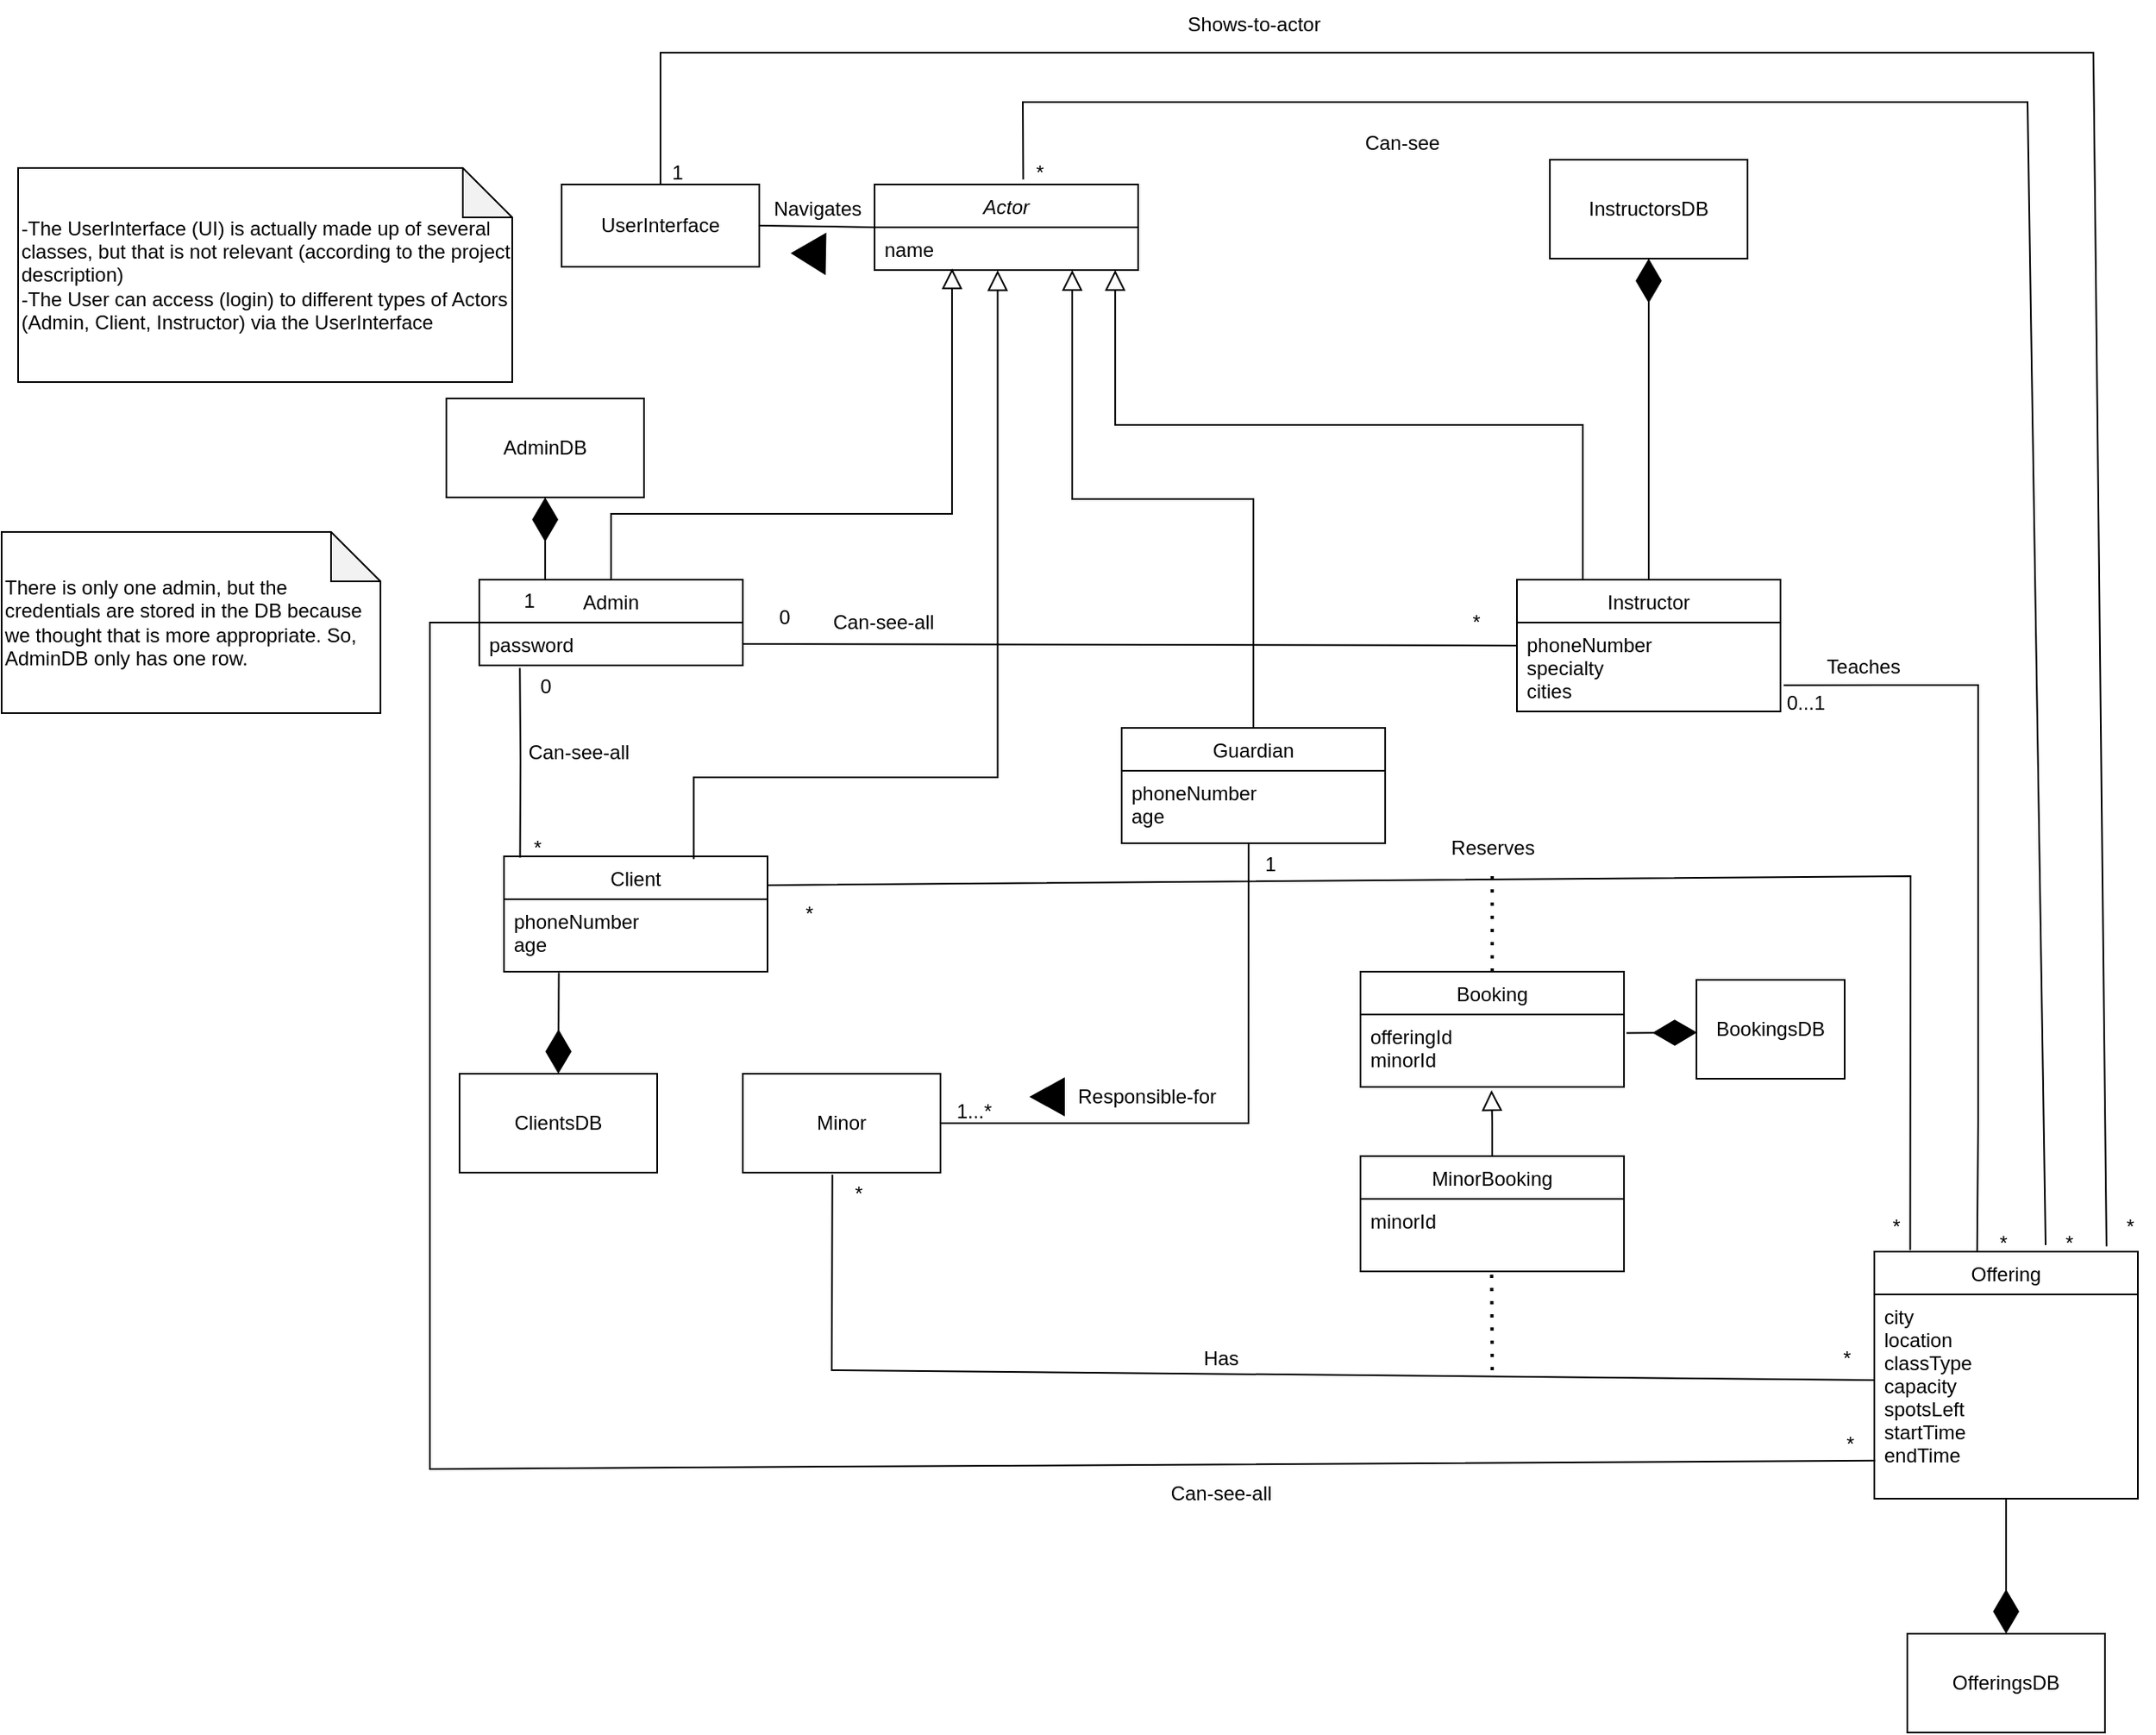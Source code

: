 <mxfile version="24.8.4">
  <diagram id="C5RBs43oDa-KdzZeNtuy" name="Page-1">
    <mxGraphModel dx="2876" dy="1066" grid="1" gridSize="10" guides="1" tooltips="1" connect="1" arrows="1" fold="1" page="1" pageScale="1" pageWidth="827" pageHeight="1169" math="0" shadow="0">
      <root>
        <mxCell id="WIyWlLk6GJQsqaUBKTNV-0" />
        <mxCell id="WIyWlLk6GJQsqaUBKTNV-1" parent="WIyWlLk6GJQsqaUBKTNV-0" />
        <mxCell id="zkfFHV4jXpPFQw0GAbJ--0" value="Actor" style="swimlane;fontStyle=2;align=center;verticalAlign=top;childLayout=stackLayout;horizontal=1;startSize=26;horizontalStack=0;resizeParent=1;resizeLast=0;collapsible=1;marginBottom=0;rounded=0;shadow=0;strokeWidth=1;" parent="WIyWlLk6GJQsqaUBKTNV-1" vertex="1">
          <mxGeometry x="220" y="120" width="160" height="52" as="geometry">
            <mxRectangle x="230" y="140" width="160" height="26" as="alternateBounds" />
          </mxGeometry>
        </mxCell>
        <mxCell id="zkfFHV4jXpPFQw0GAbJ--1" value="name" style="text;align=left;verticalAlign=top;spacingLeft=4;spacingRight=4;overflow=hidden;rotatable=0;points=[[0,0.5],[1,0.5]];portConstraint=eastwest;" parent="zkfFHV4jXpPFQw0GAbJ--0" vertex="1">
          <mxGeometry y="26" width="160" height="26" as="geometry" />
        </mxCell>
        <mxCell id="zkfFHV4jXpPFQw0GAbJ--6" value="Admin" style="swimlane;fontStyle=0;align=center;verticalAlign=top;childLayout=stackLayout;horizontal=1;startSize=26;horizontalStack=0;resizeParent=1;resizeLast=0;collapsible=1;marginBottom=0;rounded=0;shadow=0;strokeWidth=1;" parent="WIyWlLk6GJQsqaUBKTNV-1" vertex="1">
          <mxGeometry x="-20" y="360" width="160" height="52" as="geometry">
            <mxRectangle x="130" y="380" width="160" height="26" as="alternateBounds" />
          </mxGeometry>
        </mxCell>
        <mxCell id="zkfFHV4jXpPFQw0GAbJ--7" value="password" style="text;align=left;verticalAlign=top;spacingLeft=4;spacingRight=4;overflow=hidden;rotatable=0;points=[[0,0.5],[1,0.5]];portConstraint=eastwest;" parent="zkfFHV4jXpPFQw0GAbJ--6" vertex="1">
          <mxGeometry y="26" width="160" height="26" as="geometry" />
        </mxCell>
        <mxCell id="zkfFHV4jXpPFQw0GAbJ--12" value="" style="endArrow=block;endSize=10;endFill=0;shadow=0;strokeWidth=1;rounded=0;curved=0;edgeStyle=elbowEdgeStyle;elbow=vertical;entryX=0.294;entryY=0.962;entryDx=0;entryDy=0;entryPerimeter=0;" parent="WIyWlLk6GJQsqaUBKTNV-1" source="zkfFHV4jXpPFQw0GAbJ--6" target="zkfFHV4jXpPFQw0GAbJ--1" edge="1">
          <mxGeometry width="160" relative="1" as="geometry">
            <mxPoint x="200" y="203" as="sourcePoint" />
            <mxPoint x="200" y="203" as="targetPoint" />
            <Array as="points">
              <mxPoint x="170" y="320" />
            </Array>
          </mxGeometry>
        </mxCell>
        <mxCell id="zkfFHV4jXpPFQw0GAbJ--16" value="" style="endArrow=block;endSize=10;endFill=0;shadow=0;strokeWidth=1;rounded=0;curved=0;edgeStyle=elbowEdgeStyle;elbow=vertical;exitX=0.25;exitY=0;exitDx=0;exitDy=0;entryX=0.913;entryY=1;entryDx=0;entryDy=0;entryPerimeter=0;" parent="WIyWlLk6GJQsqaUBKTNV-1" source="GsYCjK2BZiHmMbfaY9qb-0" target="zkfFHV4jXpPFQw0GAbJ--1" edge="1">
          <mxGeometry width="160" relative="1" as="geometry">
            <mxPoint x="520" y="360" as="sourcePoint" />
            <mxPoint x="310" y="271" as="targetPoint" />
          </mxGeometry>
        </mxCell>
        <mxCell id="z8LdAQdNXlB_STHlRCPJ-0" value="Client" style="swimlane;fontStyle=0;align=center;verticalAlign=top;childLayout=stackLayout;horizontal=1;startSize=26;horizontalStack=0;resizeParent=1;resizeLast=0;collapsible=1;marginBottom=0;rounded=0;shadow=0;strokeWidth=1;" parent="WIyWlLk6GJQsqaUBKTNV-1" vertex="1">
          <mxGeometry x="-5" y="528" width="160" height="70" as="geometry">
            <mxRectangle x="340" y="380" width="170" height="26" as="alternateBounds" />
          </mxGeometry>
        </mxCell>
        <mxCell id="z8LdAQdNXlB_STHlRCPJ-1" value="phoneNumber&#xa;age&#xa;" style="text;align=left;verticalAlign=top;spacingLeft=4;spacingRight=4;overflow=hidden;rotatable=0;points=[[0,0.5],[1,0.5]];portConstraint=eastwest;" parent="z8LdAQdNXlB_STHlRCPJ-0" vertex="1">
          <mxGeometry y="26" width="160" height="44" as="geometry" />
        </mxCell>
        <mxCell id="z8LdAQdNXlB_STHlRCPJ-8" value="Offering" style="swimlane;fontStyle=0;align=center;verticalAlign=top;childLayout=stackLayout;horizontal=1;startSize=26;horizontalStack=0;resizeParent=1;resizeLast=0;collapsible=1;marginBottom=0;rounded=0;shadow=0;strokeWidth=1;" parent="WIyWlLk6GJQsqaUBKTNV-1" vertex="1">
          <mxGeometry x="827" y="768" width="160" height="150" as="geometry">
            <mxRectangle x="340" y="380" width="170" height="26" as="alternateBounds" />
          </mxGeometry>
        </mxCell>
        <mxCell id="z8LdAQdNXlB_STHlRCPJ-9" value="city&#xa;location&#xa;classType&#xa;capacity&#xa;spotsLeft&#xa;startTime&#xa;endTime&#xa;" style="text;align=left;verticalAlign=top;spacingLeft=4;spacingRight=4;overflow=hidden;rotatable=0;points=[[0,0.5],[1,0.5]];portConstraint=eastwest;" parent="z8LdAQdNXlB_STHlRCPJ-8" vertex="1">
          <mxGeometry y="26" width="160" height="114" as="geometry" />
        </mxCell>
        <mxCell id="z8LdAQdNXlB_STHlRCPJ-23" value="ClientsDB" style="rounded=0;whiteSpace=wrap;html=1;" parent="WIyWlLk6GJQsqaUBKTNV-1" vertex="1">
          <mxGeometry x="-32" y="660" width="120" height="60" as="geometry" />
        </mxCell>
        <mxCell id="z8LdAQdNXlB_STHlRCPJ-24" value="InstructorsDB" style="rounded=0;whiteSpace=wrap;html=1;" parent="WIyWlLk6GJQsqaUBKTNV-1" vertex="1">
          <mxGeometry x="630" y="105" width="120" height="60" as="geometry" />
        </mxCell>
        <mxCell id="z8LdAQdNXlB_STHlRCPJ-25" value="OfferingsDB" style="rounded=0;whiteSpace=wrap;html=1;" parent="WIyWlLk6GJQsqaUBKTNV-1" vertex="1">
          <mxGeometry x="847" y="1000" width="120" height="60" as="geometry" />
        </mxCell>
        <mxCell id="GsYCjK2BZiHmMbfaY9qb-0" value="Instructor" style="swimlane;fontStyle=0;align=center;verticalAlign=top;childLayout=stackLayout;horizontal=1;startSize=26;horizontalStack=0;resizeParent=1;resizeLast=0;collapsible=1;marginBottom=0;rounded=0;shadow=0;strokeWidth=1;" parent="WIyWlLk6GJQsqaUBKTNV-1" vertex="1">
          <mxGeometry x="610" y="360" width="160" height="80" as="geometry">
            <mxRectangle x="340" y="380" width="170" height="26" as="alternateBounds" />
          </mxGeometry>
        </mxCell>
        <mxCell id="GsYCjK2BZiHmMbfaY9qb-1" value="phoneNumber&#xa;specialty&#xa;cities&#xa;" style="text;align=left;verticalAlign=top;spacingLeft=4;spacingRight=4;overflow=hidden;rotatable=0;points=[[0,0.5],[1,0.5]];portConstraint=eastwest;" parent="GsYCjK2BZiHmMbfaY9qb-0" vertex="1">
          <mxGeometry y="26" width="160" height="54" as="geometry" />
        </mxCell>
        <mxCell id="GsYCjK2BZiHmMbfaY9qb-2" value="" style="endArrow=none;html=1;rounded=0;entryX=1.012;entryY=0.706;entryDx=0;entryDy=0;entryPerimeter=0;exitX=-0.02;exitY=0.667;exitDx=0;exitDy=0;exitPerimeter=0;" parent="WIyWlLk6GJQsqaUBKTNV-1" source="PkJI-KP_KUeim8_rd_Fg-1" target="GsYCjK2BZiHmMbfaY9qb-1" edge="1">
          <mxGeometry width="50" height="50" relative="1" as="geometry">
            <mxPoint x="890" y="760" as="sourcePoint" />
            <mxPoint x="580" y="440" as="targetPoint" />
            <Array as="points">
              <mxPoint x="890" y="690" />
              <mxPoint x="890" y="424" />
            </Array>
          </mxGeometry>
        </mxCell>
        <mxCell id="GsYCjK2BZiHmMbfaY9qb-6" value="*" style="text;html=1;align=center;verticalAlign=middle;resizable=0;points=[];autosize=1;strokeColor=none;fillColor=none;" parent="WIyWlLk6GJQsqaUBKTNV-1" vertex="1">
          <mxGeometry x="930" y="748" width="30" height="30" as="geometry" />
        </mxCell>
        <mxCell id="GsYCjK2BZiHmMbfaY9qb-7" value="0...1" style="text;html=1;align=center;verticalAlign=middle;resizable=0;points=[];autosize=1;strokeColor=none;fillColor=none;" parent="WIyWlLk6GJQsqaUBKTNV-1" vertex="1">
          <mxGeometry x="760" y="420" width="50" height="30" as="geometry" />
        </mxCell>
        <mxCell id="GsYCjK2BZiHmMbfaY9qb-9" value="" style="endArrow=diamondThin;endFill=1;endSize=24;html=1;rounded=0;entryX=0.5;entryY=0;entryDx=0;entryDy=0;exitX=0.208;exitY=1.015;exitDx=0;exitDy=0;exitPerimeter=0;" parent="WIyWlLk6GJQsqaUBKTNV-1" source="z8LdAQdNXlB_STHlRCPJ-1" target="z8LdAQdNXlB_STHlRCPJ-23" edge="1">
          <mxGeometry width="160" relative="1" as="geometry">
            <mxPoint x="480" y="460" as="sourcePoint" />
            <mxPoint x="640" y="460" as="targetPoint" />
          </mxGeometry>
        </mxCell>
        <mxCell id="GsYCjK2BZiHmMbfaY9qb-10" value="" style="endArrow=diamondThin;endFill=1;endSize=24;html=1;rounded=0;entryX=0.5;entryY=1;entryDx=0;entryDy=0;exitX=0.5;exitY=0;exitDx=0;exitDy=0;" parent="WIyWlLk6GJQsqaUBKTNV-1" source="GsYCjK2BZiHmMbfaY9qb-0" target="z8LdAQdNXlB_STHlRCPJ-24" edge="1">
          <mxGeometry width="160" relative="1" as="geometry">
            <mxPoint x="662" y="281" as="sourcePoint" />
            <mxPoint x="660" y="519" as="targetPoint" />
            <Array as="points">
              <mxPoint x="690" y="290" />
            </Array>
          </mxGeometry>
        </mxCell>
        <mxCell id="GsYCjK2BZiHmMbfaY9qb-11" value="" style="endArrow=diamondThin;endFill=1;endSize=24;html=1;rounded=0;entryX=0.5;entryY=0;entryDx=0;entryDy=0;exitX=0.5;exitY=1;exitDx=0;exitDy=0;" parent="WIyWlLk6GJQsqaUBKTNV-1" source="z8LdAQdNXlB_STHlRCPJ-8" target="z8LdAQdNXlB_STHlRCPJ-25" edge="1">
          <mxGeometry width="160" relative="1" as="geometry">
            <mxPoint x="252" y="452" as="sourcePoint" />
            <mxPoint x="250" y="690" as="targetPoint" />
          </mxGeometry>
        </mxCell>
        <mxCell id="GsYCjK2BZiHmMbfaY9qb-18" value="UserInterface" style="rounded=0;whiteSpace=wrap;html=1;" parent="WIyWlLk6GJQsqaUBKTNV-1" vertex="1">
          <mxGeometry x="30" y="120" width="120" height="50" as="geometry" />
        </mxCell>
        <mxCell id="GsYCjK2BZiHmMbfaY9qb-19" value="" style="endArrow=none;html=1;rounded=0;exitX=1;exitY=0.5;exitDx=0;exitDy=0;entryX=0;entryY=0.5;entryDx=0;entryDy=0;" parent="WIyWlLk6GJQsqaUBKTNV-1" source="GsYCjK2BZiHmMbfaY9qb-18" target="zkfFHV4jXpPFQw0GAbJ--0" edge="1">
          <mxGeometry width="50" height="50" relative="1" as="geometry">
            <mxPoint x="210" y="250" as="sourcePoint" />
            <mxPoint x="260" y="200" as="targetPoint" />
          </mxGeometry>
        </mxCell>
        <mxCell id="GsYCjK2BZiHmMbfaY9qb-20" value="&lt;div&gt;-The UserInterface (UI) is actually made up of several classes, but that is not relevant (according to the project description)&lt;/div&gt;-The User can access (login) to different types of Actors (Admin, Client, Instructor) via the UserInterface" style="shape=note;whiteSpace=wrap;html=1;backgroundOutline=1;darkOpacity=0.05;align=left;" parent="WIyWlLk6GJQsqaUBKTNV-1" vertex="1">
          <mxGeometry x="-300" y="110" width="300" height="130" as="geometry" />
        </mxCell>
        <mxCell id="Pi1-9xCyTz9n0Azinkjw-0" value="AdminDB" style="rounded=0;whiteSpace=wrap;html=1;" parent="WIyWlLk6GJQsqaUBKTNV-1" vertex="1">
          <mxGeometry x="-40" y="250" width="120" height="60" as="geometry" />
        </mxCell>
        <mxCell id="Pi1-9xCyTz9n0Azinkjw-1" value="" style="endArrow=diamondThin;endFill=1;endSize=24;html=1;rounded=0;exitX=0.25;exitY=0;exitDx=0;exitDy=0;entryX=0.5;entryY=1;entryDx=0;entryDy=0;" parent="WIyWlLk6GJQsqaUBKTNV-1" source="zkfFHV4jXpPFQw0GAbJ--6" target="Pi1-9xCyTz9n0Azinkjw-0" edge="1">
          <mxGeometry width="160" relative="1" as="geometry">
            <mxPoint x="62" y="412" as="sourcePoint" />
            <mxPoint x="62" y="480" as="targetPoint" />
          </mxGeometry>
        </mxCell>
        <mxCell id="Pi1-9xCyTz9n0Azinkjw-2" value="There is only one admin, but the credentials are stored in the DB because we thought that is more appropriate. So, AdminDB only has one row.&lt;div&gt;&lt;/div&gt;" style="shape=note;whiteSpace=wrap;html=1;backgroundOutline=1;darkOpacity=0.05;align=left;" parent="WIyWlLk6GJQsqaUBKTNV-1" vertex="1">
          <mxGeometry x="-310" y="331" width="230" height="110" as="geometry" />
        </mxCell>
        <mxCell id="O131IjuFNEu1C1bkUDbq-0" value="" style="endArrow=none;html=1;rounded=0;entryX=0.5;entryY=0;entryDx=0;entryDy=0;exitX=0.881;exitY=-0.022;exitDx=0;exitDy=0;exitPerimeter=0;" parent="WIyWlLk6GJQsqaUBKTNV-1" source="z8LdAQdNXlB_STHlRCPJ-8" target="GsYCjK2BZiHmMbfaY9qb-18" edge="1">
          <mxGeometry width="50" height="50" relative="1" as="geometry">
            <mxPoint x="910" y="40" as="sourcePoint" />
            <mxPoint x="520" y="300" as="targetPoint" />
            <Array as="points">
              <mxPoint x="960" y="40" />
              <mxPoint x="90" y="40" />
            </Array>
          </mxGeometry>
        </mxCell>
        <mxCell id="O131IjuFNEu1C1bkUDbq-1" value="1" style="text;html=1;align=center;verticalAlign=middle;resizable=0;points=[];autosize=1;strokeColor=none;fillColor=none;" parent="WIyWlLk6GJQsqaUBKTNV-1" vertex="1">
          <mxGeometry x="85" y="98" width="30" height="30" as="geometry" />
        </mxCell>
        <mxCell id="O131IjuFNEu1C1bkUDbq-2" value="*" style="text;html=1;align=center;verticalAlign=middle;resizable=0;points=[];autosize=1;strokeColor=none;fillColor=none;" parent="WIyWlLk6GJQsqaUBKTNV-1" vertex="1">
          <mxGeometry x="967" y="738" width="30" height="30" as="geometry" />
        </mxCell>
        <mxCell id="O131IjuFNEu1C1bkUDbq-3" value="Shows-to-actor" style="text;html=1;align=center;verticalAlign=middle;resizable=0;points=[];autosize=1;strokeColor=none;fillColor=none;" parent="WIyWlLk6GJQsqaUBKTNV-1" vertex="1">
          <mxGeometry x="400" y="8" width="100" height="30" as="geometry" />
        </mxCell>
        <mxCell id="O131IjuFNEu1C1bkUDbq-4" value="Navigates" style="text;html=1;align=center;verticalAlign=middle;resizable=0;points=[];autosize=1;strokeColor=none;fillColor=none;" parent="WIyWlLk6GJQsqaUBKTNV-1" vertex="1">
          <mxGeometry x="145" y="120" width="80" height="30" as="geometry" />
        </mxCell>
        <mxCell id="O131IjuFNEu1C1bkUDbq-5" value="" style="triangle;whiteSpace=wrap;html=1;fillColor=#000000;rotation=-179;" parent="WIyWlLk6GJQsqaUBKTNV-1" vertex="1">
          <mxGeometry x="170" y="150" width="20" height="24" as="geometry" />
        </mxCell>
        <mxCell id="O131IjuFNEu1C1bkUDbq-6" value="" style="endArrow=none;html=1;rounded=0;exitX=0;exitY=0;exitDx=0;exitDy=0;exitPerimeter=0;entryX=0.004;entryY=0.885;entryDx=0;entryDy=0;entryPerimeter=0;" parent="WIyWlLk6GJQsqaUBKTNV-1" source="zkfFHV4jXpPFQw0GAbJ--7" target="z8LdAQdNXlB_STHlRCPJ-9" edge="1">
          <mxGeometry width="50" height="50" relative="1" as="geometry">
            <mxPoint x="410" y="460" as="sourcePoint" />
            <mxPoint x="580" y="800" as="targetPoint" />
            <Array as="points">
              <mxPoint x="-50" y="386" />
              <mxPoint x="-50" y="800" />
              <mxPoint x="-50" y="900" />
            </Array>
          </mxGeometry>
        </mxCell>
        <mxCell id="O131IjuFNEu1C1bkUDbq-9" value="1" style="text;html=1;align=center;verticalAlign=middle;resizable=0;points=[];autosize=1;strokeColor=none;fillColor=none;" parent="WIyWlLk6GJQsqaUBKTNV-1" vertex="1">
          <mxGeometry x="-5" y="358" width="30" height="30" as="geometry" />
        </mxCell>
        <mxCell id="O131IjuFNEu1C1bkUDbq-10" value="*" style="text;html=1;align=center;verticalAlign=middle;resizable=0;points=[];autosize=1;strokeColor=none;fillColor=none;" parent="WIyWlLk6GJQsqaUBKTNV-1" vertex="1">
          <mxGeometry x="797" y="870" width="30" height="30" as="geometry" />
        </mxCell>
        <mxCell id="O131IjuFNEu1C1bkUDbq-11" value="Can-see-all" style="text;html=1;align=center;verticalAlign=middle;resizable=0;points=[];autosize=1;strokeColor=none;fillColor=none;" parent="WIyWlLk6GJQsqaUBKTNV-1" vertex="1">
          <mxGeometry x="390" y="900" width="80" height="30" as="geometry" />
        </mxCell>
        <mxCell id="O131IjuFNEu1C1bkUDbq-12" value="" style="endArrow=none;html=1;rounded=0;exitX=1;exitY=0.5;exitDx=0;exitDy=0;entryX=0;entryY=0.259;entryDx=0;entryDy=0;entryPerimeter=0;" parent="WIyWlLk6GJQsqaUBKTNV-1" source="zkfFHV4jXpPFQw0GAbJ--7" target="GsYCjK2BZiHmMbfaY9qb-1" edge="1">
          <mxGeometry width="50" height="50" relative="1" as="geometry">
            <mxPoint x="410" y="520" as="sourcePoint" />
            <mxPoint x="460" y="470" as="targetPoint" />
          </mxGeometry>
        </mxCell>
        <mxCell id="O131IjuFNEu1C1bkUDbq-13" value="Can-see-all" style="text;html=1;align=center;verticalAlign=middle;resizable=0;points=[];autosize=1;strokeColor=none;fillColor=none;" parent="WIyWlLk6GJQsqaUBKTNV-1" vertex="1">
          <mxGeometry x="185" y="371" width="80" height="30" as="geometry" />
        </mxCell>
        <mxCell id="O131IjuFNEu1C1bkUDbq-14" value="0" style="text;html=1;align=center;verticalAlign=middle;resizable=0;points=[];autosize=1;strokeColor=none;fillColor=none;" parent="WIyWlLk6GJQsqaUBKTNV-1" vertex="1">
          <mxGeometry x="150" y="368" width="30" height="30" as="geometry" />
        </mxCell>
        <mxCell id="O131IjuFNEu1C1bkUDbq-15" value="*" style="text;html=1;align=center;verticalAlign=middle;resizable=0;points=[];autosize=1;strokeColor=none;fillColor=none;" parent="WIyWlLk6GJQsqaUBKTNV-1" vertex="1">
          <mxGeometry x="570" y="371" width="30" height="30" as="geometry" />
        </mxCell>
        <mxCell id="O131IjuFNEu1C1bkUDbq-16" value="" style="endArrow=none;html=1;rounded=0;exitX=0.154;exitY=1.064;exitDx=0;exitDy=0;exitPerimeter=0;entryX=0.061;entryY=0.011;entryDx=0;entryDy=0;entryPerimeter=0;" parent="WIyWlLk6GJQsqaUBKTNV-1" source="zkfFHV4jXpPFQw0GAbJ--7" target="z8LdAQdNXlB_STHlRCPJ-0" edge="1">
          <mxGeometry width="50" height="50" relative="1" as="geometry">
            <mxPoint x="150" y="414" as="sourcePoint" />
            <mxPoint x="230" y="510" as="targetPoint" />
            <Array as="points">
              <mxPoint x="5" y="470" />
            </Array>
          </mxGeometry>
        </mxCell>
        <mxCell id="O131IjuFNEu1C1bkUDbq-17" value="0" style="text;html=1;align=center;verticalAlign=middle;resizable=0;points=[];autosize=1;strokeColor=none;fillColor=none;" parent="WIyWlLk6GJQsqaUBKTNV-1" vertex="1">
          <mxGeometry x="5" y="410" width="30" height="30" as="geometry" />
        </mxCell>
        <mxCell id="O131IjuFNEu1C1bkUDbq-18" value="*" style="text;html=1;align=center;verticalAlign=middle;resizable=0;points=[];autosize=1;strokeColor=none;fillColor=none;" parent="WIyWlLk6GJQsqaUBKTNV-1" vertex="1">
          <mxGeometry x="165" y="548" width="30" height="30" as="geometry" />
        </mxCell>
        <mxCell id="O131IjuFNEu1C1bkUDbq-20" value="Can-see-all" style="text;html=1;align=center;verticalAlign=middle;resizable=0;points=[];autosize=1;strokeColor=none;fillColor=none;" parent="WIyWlLk6GJQsqaUBKTNV-1" vertex="1">
          <mxGeometry y="450" width="80" height="30" as="geometry" />
        </mxCell>
        <mxCell id="O131IjuFNEu1C1bkUDbq-21" value="Booking" style="swimlane;fontStyle=0;align=center;verticalAlign=top;childLayout=stackLayout;horizontal=1;startSize=26;horizontalStack=0;resizeParent=1;resizeLast=0;collapsible=1;marginBottom=0;rounded=0;shadow=0;strokeWidth=1;" parent="WIyWlLk6GJQsqaUBKTNV-1" vertex="1">
          <mxGeometry x="515" y="598" width="160" height="70" as="geometry">
            <mxRectangle x="340" y="380" width="170" height="26" as="alternateBounds" />
          </mxGeometry>
        </mxCell>
        <mxCell id="O131IjuFNEu1C1bkUDbq-22" value="offeringId&#xa;minorId" style="text;align=left;verticalAlign=top;spacingLeft=4;spacingRight=4;overflow=hidden;rotatable=0;points=[[0,0.5],[1,0.5]];portConstraint=eastwest;" parent="O131IjuFNEu1C1bkUDbq-21" vertex="1">
          <mxGeometry y="26" width="160" height="44" as="geometry" />
        </mxCell>
        <mxCell id="O131IjuFNEu1C1bkUDbq-24" value="MinorBooking" style="swimlane;fontStyle=0;align=center;verticalAlign=top;childLayout=stackLayout;horizontal=1;startSize=26;horizontalStack=0;resizeParent=1;resizeLast=0;collapsible=1;marginBottom=0;rounded=0;shadow=0;strokeWidth=1;" parent="WIyWlLk6GJQsqaUBKTNV-1" vertex="1">
          <mxGeometry x="515" y="710" width="160" height="70" as="geometry">
            <mxRectangle x="340" y="380" width="170" height="26" as="alternateBounds" />
          </mxGeometry>
        </mxCell>
        <mxCell id="O131IjuFNEu1C1bkUDbq-25" value="minorId" style="text;align=left;verticalAlign=top;spacingLeft=4;spacingRight=4;overflow=hidden;rotatable=0;points=[[0,0.5],[1,0.5]];portConstraint=eastwest;" parent="O131IjuFNEu1C1bkUDbq-24" vertex="1">
          <mxGeometry y="26" width="160" height="44" as="geometry" />
        </mxCell>
        <mxCell id="O131IjuFNEu1C1bkUDbq-26" value="" style="endArrow=block;endSize=10;endFill=0;shadow=0;strokeWidth=1;rounded=0;curved=0;edgeStyle=elbowEdgeStyle;elbow=vertical;" parent="O131IjuFNEu1C1bkUDbq-24" edge="1">
          <mxGeometry width="160" relative="1" as="geometry">
            <mxPoint x="80" as="sourcePoint" />
            <mxPoint x="79.58" y="-40" as="targetPoint" />
          </mxGeometry>
        </mxCell>
        <mxCell id="O131IjuFNEu1C1bkUDbq-28" value="BookingsDB" style="rounded=0;whiteSpace=wrap;html=1;" parent="WIyWlLk6GJQsqaUBKTNV-1" vertex="1">
          <mxGeometry x="719" y="603" width="90" height="60" as="geometry" />
        </mxCell>
        <mxCell id="O131IjuFNEu1C1bkUDbq-29" value="" style="endArrow=diamondThin;endFill=1;endSize=24;html=1;rounded=0;entryX=0.003;entryY=0.532;entryDx=0;entryDy=0;exitX=1.003;exitY=0.255;exitDx=0;exitDy=0;exitPerimeter=0;entryPerimeter=0;" parent="WIyWlLk6GJQsqaUBKTNV-1" target="O131IjuFNEu1C1bkUDbq-28" edge="1">
          <mxGeometry width="160" relative="1" as="geometry">
            <mxPoint x="676.48" y="635.22" as="sourcePoint" />
            <mxPoint x="717.84" y="634.8" as="targetPoint" />
            <Array as="points" />
          </mxGeometry>
        </mxCell>
        <mxCell id="O131IjuFNEu1C1bkUDbq-31" value="" style="endArrow=none;html=1;rounded=0;exitX=1;exitY=0.25;exitDx=0;exitDy=0;entryX=0.136;entryY=-0.006;entryDx=0;entryDy=0;entryPerimeter=0;" parent="WIyWlLk6GJQsqaUBKTNV-1" source="z8LdAQdNXlB_STHlRCPJ-0" target="z8LdAQdNXlB_STHlRCPJ-8" edge="1">
          <mxGeometry width="50" height="50" relative="1" as="geometry">
            <mxPoint x="700" y="590" as="sourcePoint" />
            <mxPoint x="830" y="533" as="targetPoint" />
            <Array as="points">
              <mxPoint x="849" y="540" />
            </Array>
          </mxGeometry>
        </mxCell>
        <mxCell id="O131IjuFNEu1C1bkUDbq-32" value="" style="endArrow=none;dashed=1;html=1;dashPattern=1 3;strokeWidth=2;rounded=0;exitX=0.5;exitY=0;exitDx=0;exitDy=0;" parent="WIyWlLk6GJQsqaUBKTNV-1" source="O131IjuFNEu1C1bkUDbq-21" edge="1">
          <mxGeometry width="50" height="50" relative="1" as="geometry">
            <mxPoint x="700" y="590" as="sourcePoint" />
            <mxPoint x="595" y="540" as="targetPoint" />
          </mxGeometry>
        </mxCell>
        <mxCell id="O131IjuFNEu1C1bkUDbq-33" value="Reserves" style="text;html=1;align=center;verticalAlign=middle;resizable=0;points=[];autosize=1;strokeColor=none;fillColor=none;" parent="WIyWlLk6GJQsqaUBKTNV-1" vertex="1">
          <mxGeometry x="560" y="508" width="70" height="30" as="geometry" />
        </mxCell>
        <mxCell id="O131IjuFNEu1C1bkUDbq-34" value="*" style="text;html=1;align=center;verticalAlign=middle;resizable=0;points=[];autosize=1;strokeColor=none;fillColor=none;" parent="WIyWlLk6GJQsqaUBKTNV-1" vertex="1">
          <mxGeometry y="508" width="30" height="30" as="geometry" />
        </mxCell>
        <mxCell id="O131IjuFNEu1C1bkUDbq-35" value="*" style="text;html=1;align=center;verticalAlign=middle;resizable=0;points=[];autosize=1;strokeColor=none;fillColor=none;" parent="WIyWlLk6GJQsqaUBKTNV-1" vertex="1">
          <mxGeometry x="825" y="738" width="30" height="30" as="geometry" />
        </mxCell>
        <mxCell id="O131IjuFNEu1C1bkUDbq-40" value="Teaches" style="text;html=1;align=center;verticalAlign=middle;resizable=0;points=[];autosize=1;strokeColor=none;fillColor=none;" parent="WIyWlLk6GJQsqaUBKTNV-1" vertex="1">
          <mxGeometry x="785" y="398" width="70" height="30" as="geometry" />
        </mxCell>
        <mxCell id="O131IjuFNEu1C1bkUDbq-46" value="" style="endArrow=block;endSize=10;endFill=0;shadow=0;strokeWidth=1;rounded=0;curved=0;edgeStyle=elbowEdgeStyle;elbow=vertical;entryX=0.467;entryY=1.006;entryDx=0;entryDy=0;entryPerimeter=0;exitX=0.72;exitY=0.023;exitDx=0;exitDy=0;exitPerimeter=0;" parent="WIyWlLk6GJQsqaUBKTNV-1" source="z8LdAQdNXlB_STHlRCPJ-0" target="zkfFHV4jXpPFQw0GAbJ--1" edge="1">
          <mxGeometry width="160" relative="1" as="geometry">
            <mxPoint x="110" y="531" as="sourcePoint" />
            <mxPoint x="322" y="170" as="targetPoint" />
            <Array as="points">
              <mxPoint x="290" y="480" />
            </Array>
          </mxGeometry>
        </mxCell>
        <mxCell id="O131IjuFNEu1C1bkUDbq-49" value="Minor" style="rounded=0;whiteSpace=wrap;html=1;" parent="WIyWlLk6GJQsqaUBKTNV-1" vertex="1">
          <mxGeometry x="140" y="660" width="120" height="60" as="geometry" />
        </mxCell>
        <mxCell id="O131IjuFNEu1C1bkUDbq-51" value="" style="endArrow=none;html=1;rounded=0;exitX=0.453;exitY=1.02;exitDx=0;exitDy=0;exitPerimeter=0;entryX=-0.002;entryY=0.456;entryDx=0;entryDy=0;entryPerimeter=0;" parent="WIyWlLk6GJQsqaUBKTNV-1" source="O131IjuFNEu1C1bkUDbq-49" target="z8LdAQdNXlB_STHlRCPJ-9" edge="1">
          <mxGeometry width="50" height="50" relative="1" as="geometry">
            <mxPoint x="420" y="820" as="sourcePoint" />
            <mxPoint x="194" y="840" as="targetPoint" />
            <Array as="points">
              <mxPoint x="194" y="840" />
            </Array>
          </mxGeometry>
        </mxCell>
        <mxCell id="O131IjuFNEu1C1bkUDbq-53" value="*" style="text;html=1;align=center;verticalAlign=middle;resizable=0;points=[];autosize=1;strokeColor=none;fillColor=none;" parent="WIyWlLk6GJQsqaUBKTNV-1" vertex="1">
          <mxGeometry x="195" y="718" width="30" height="30" as="geometry" />
        </mxCell>
        <mxCell id="O131IjuFNEu1C1bkUDbq-54" value="*" style="text;html=1;align=center;verticalAlign=middle;resizable=0;points=[];autosize=1;strokeColor=none;fillColor=none;" parent="WIyWlLk6GJQsqaUBKTNV-1" vertex="1">
          <mxGeometry x="795" y="818" width="30" height="30" as="geometry" />
        </mxCell>
        <mxCell id="O131IjuFNEu1C1bkUDbq-55" value="" style="endArrow=none;dashed=1;html=1;dashPattern=1 3;strokeWidth=2;rounded=0;" parent="WIyWlLk6GJQsqaUBKTNV-1" edge="1">
          <mxGeometry width="50" height="50" relative="1" as="geometry">
            <mxPoint x="595" y="840" as="sourcePoint" />
            <mxPoint x="594.66" y="780" as="targetPoint" />
          </mxGeometry>
        </mxCell>
        <mxCell id="O131IjuFNEu1C1bkUDbq-56" value="Has" style="text;html=1;align=center;verticalAlign=middle;resizable=0;points=[];autosize=1;strokeColor=none;fillColor=none;" parent="WIyWlLk6GJQsqaUBKTNV-1" vertex="1">
          <mxGeometry x="410" y="818" width="40" height="30" as="geometry" />
        </mxCell>
        <mxCell id="O131IjuFNEu1C1bkUDbq-58" value="Guardian" style="swimlane;fontStyle=0;align=center;verticalAlign=top;childLayout=stackLayout;horizontal=1;startSize=26;horizontalStack=0;resizeParent=1;resizeLast=0;collapsible=1;marginBottom=0;rounded=0;shadow=0;strokeWidth=1;" parent="WIyWlLk6GJQsqaUBKTNV-1" vertex="1">
          <mxGeometry x="370" y="450" width="160" height="70" as="geometry">
            <mxRectangle x="340" y="380" width="170" height="26" as="alternateBounds" />
          </mxGeometry>
        </mxCell>
        <mxCell id="O131IjuFNEu1C1bkUDbq-59" value="phoneNumber&#xa;age&#xa;" style="text;align=left;verticalAlign=top;spacingLeft=4;spacingRight=4;overflow=hidden;rotatable=0;points=[[0,0.5],[1,0.5]];portConstraint=eastwest;" parent="O131IjuFNEu1C1bkUDbq-58" vertex="1">
          <mxGeometry y="26" width="160" height="44" as="geometry" />
        </mxCell>
        <mxCell id="O131IjuFNEu1C1bkUDbq-60" value="" style="endArrow=block;endSize=10;endFill=0;shadow=0;strokeWidth=1;rounded=0;curved=0;edgeStyle=elbowEdgeStyle;elbow=vertical;exitX=0.5;exitY=0;exitDx=0;exitDy=0;entryX=0.913;entryY=1;entryDx=0;entryDy=0;entryPerimeter=0;" parent="WIyWlLk6GJQsqaUBKTNV-1" source="O131IjuFNEu1C1bkUDbq-58" edge="1">
          <mxGeometry width="160" relative="1" as="geometry">
            <mxPoint x="624" y="360" as="sourcePoint" />
            <mxPoint x="340" y="172" as="targetPoint" />
          </mxGeometry>
        </mxCell>
        <mxCell id="O131IjuFNEu1C1bkUDbq-65" value="" style="endArrow=none;html=1;rounded=0;exitX=1;exitY=0.5;exitDx=0;exitDy=0;entryX=0.482;entryY=0.992;entryDx=0;entryDy=0;entryPerimeter=0;" parent="WIyWlLk6GJQsqaUBKTNV-1" source="O131IjuFNEu1C1bkUDbq-49" target="O131IjuFNEu1C1bkUDbq-59" edge="1">
          <mxGeometry width="50" height="50" relative="1" as="geometry">
            <mxPoint x="470" y="580" as="sourcePoint" />
            <mxPoint x="520" y="530" as="targetPoint" />
            <Array as="points">
              <mxPoint x="447" y="690" />
            </Array>
          </mxGeometry>
        </mxCell>
        <mxCell id="O131IjuFNEu1C1bkUDbq-66" value="1...*" style="text;html=1;align=center;verticalAlign=middle;resizable=0;points=[];autosize=1;strokeColor=none;fillColor=none;" parent="WIyWlLk6GJQsqaUBKTNV-1" vertex="1">
          <mxGeometry x="260" y="668" width="40" height="30" as="geometry" />
        </mxCell>
        <mxCell id="O131IjuFNEu1C1bkUDbq-67" value="1" style="text;html=1;align=center;verticalAlign=middle;resizable=0;points=[];autosize=1;strokeColor=none;fillColor=none;" parent="WIyWlLk6GJQsqaUBKTNV-1" vertex="1">
          <mxGeometry x="445" y="518" width="30" height="30" as="geometry" />
        </mxCell>
        <mxCell id="O131IjuFNEu1C1bkUDbq-69" value="Responsible-for" style="text;html=1;align=center;verticalAlign=middle;resizable=0;points=[];autosize=1;strokeColor=none;fillColor=none;" parent="WIyWlLk6GJQsqaUBKTNV-1" vertex="1">
          <mxGeometry x="330" y="659" width="110" height="30" as="geometry" />
        </mxCell>
        <mxCell id="O131IjuFNEu1C1bkUDbq-70" value="" style="triangle;whiteSpace=wrap;html=1;strokeColor=default;fillColor=#000000;rotation=-180;" parent="WIyWlLk6GJQsqaUBKTNV-1" vertex="1">
          <mxGeometry x="315" y="663" width="20" height="22" as="geometry" />
        </mxCell>
        <mxCell id="PkJI-KP_KUeim8_rd_Fg-0" value="" style="endArrow=none;html=1;rounded=0;entryX=0.65;entryY=-0.027;entryDx=0;entryDy=0;entryPerimeter=0;exitX=0.564;exitY=-0.057;exitDx=0;exitDy=0;exitPerimeter=0;" edge="1" parent="WIyWlLk6GJQsqaUBKTNV-1" source="zkfFHV4jXpPFQw0GAbJ--0" target="z8LdAQdNXlB_STHlRCPJ-8">
          <mxGeometry width="50" height="50" relative="1" as="geometry">
            <mxPoint x="310" y="80" as="sourcePoint" />
            <mxPoint x="940" y="700" as="targetPoint" />
            <Array as="points">
              <mxPoint x="310" y="70" />
              <mxPoint x="920" y="70" />
            </Array>
          </mxGeometry>
        </mxCell>
        <mxCell id="PkJI-KP_KUeim8_rd_Fg-1" value="*" style="text;html=1;align=center;verticalAlign=middle;resizable=0;points=[];autosize=1;strokeColor=none;fillColor=none;" vertex="1" parent="WIyWlLk6GJQsqaUBKTNV-1">
          <mxGeometry x="890" y="748" width="30" height="30" as="geometry" />
        </mxCell>
        <mxCell id="PkJI-KP_KUeim8_rd_Fg-3" value="Can-see" style="text;html=1;align=center;verticalAlign=middle;resizable=0;points=[];autosize=1;strokeColor=none;fillColor=none;" vertex="1" parent="WIyWlLk6GJQsqaUBKTNV-1">
          <mxGeometry x="505" y="80" width="70" height="30" as="geometry" />
        </mxCell>
        <mxCell id="PkJI-KP_KUeim8_rd_Fg-4" value="*" style="text;html=1;align=center;verticalAlign=middle;resizable=0;points=[];autosize=1;strokeColor=none;fillColor=none;" vertex="1" parent="WIyWlLk6GJQsqaUBKTNV-1">
          <mxGeometry x="305" y="98" width="30" height="30" as="geometry" />
        </mxCell>
      </root>
    </mxGraphModel>
  </diagram>
</mxfile>
